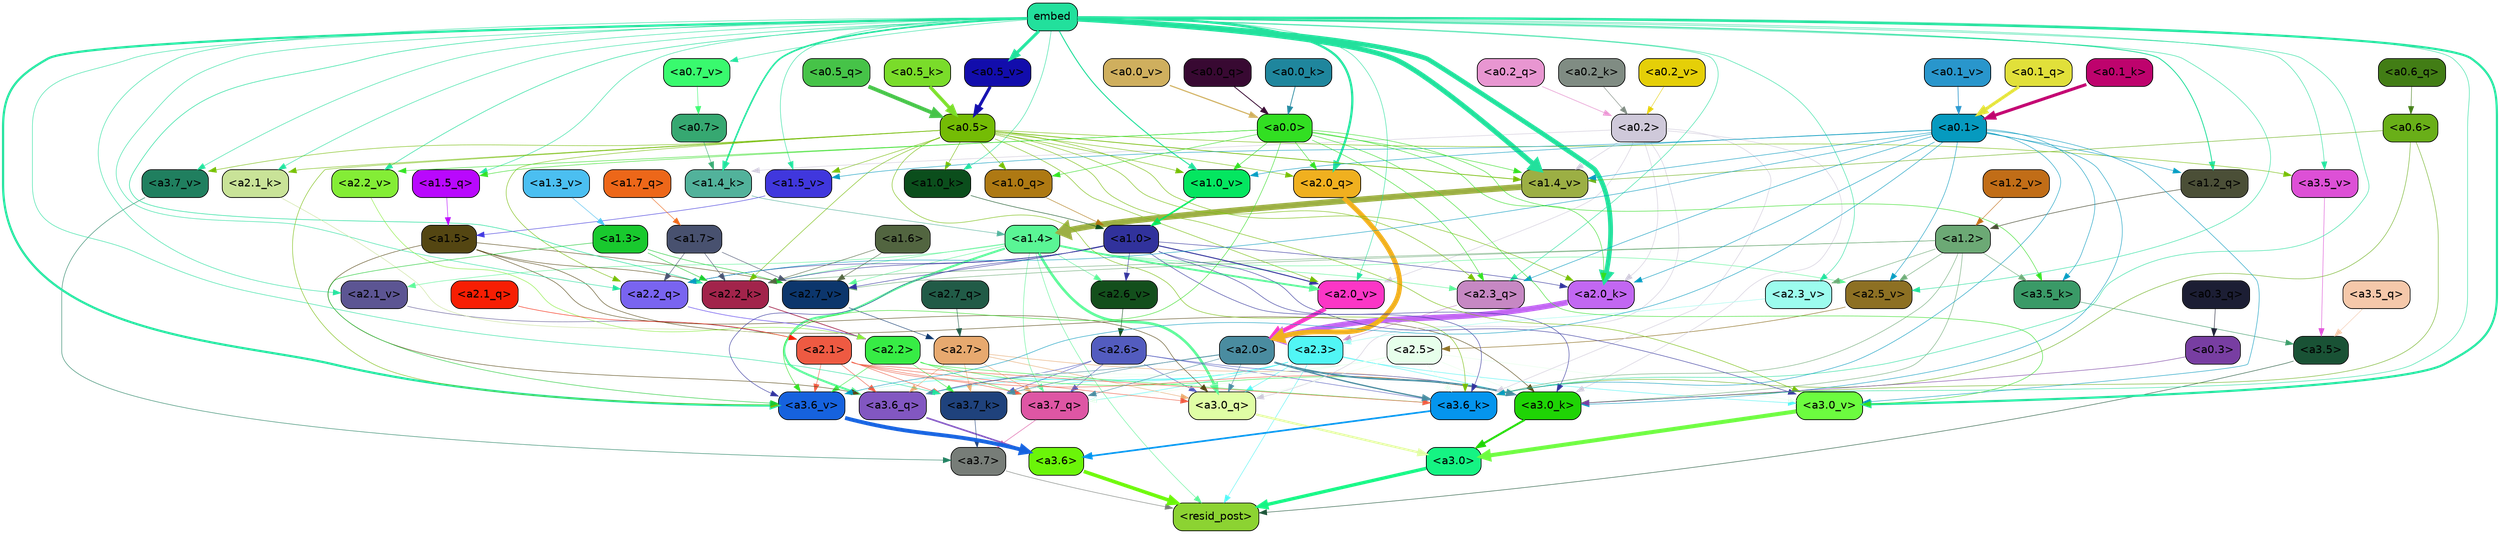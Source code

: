 strict digraph "" {
	graph [bgcolor=transparent,
		layout=dot,
		overlap=false,
		splines=true
	];
	"<a3.7>"	[color=black,
		fillcolor="#777d78",
		fontname=Helvetica,
		shape=box,
		style="filled, rounded"];
	"<resid_post>"	[color=black,
		fillcolor="#8cd332",
		fontname=Helvetica,
		shape=box,
		style="filled, rounded"];
	"<a3.7>" -> "<resid_post>"	[color="#777d78",
		penwidth=0.6];
	"<a3.6>"	[color=black,
		fillcolor="#6bf509",
		fontname=Helvetica,
		shape=box,
		style="filled, rounded"];
	"<a3.6>" -> "<resid_post>"	[color="#6bf509",
		penwidth=4.646730065345764];
	"<a3.5>"	[color=black,
		fillcolor="#195235",
		fontname=Helvetica,
		shape=box,
		style="filled, rounded"];
	"<a3.5>" -> "<resid_post>"	[color="#195235",
		penwidth=0.6];
	"<a3.0>"	[color=black,
		fillcolor="#15f483",
		fontname=Helvetica,
		shape=box,
		style="filled, rounded"];
	"<a3.0>" -> "<resid_post>"	[color="#15f483",
		penwidth=4.323132634162903];
	"<a2.3>"	[color=black,
		fillcolor="#51f6f5",
		fontname=Helvetica,
		shape=box,
		style="filled, rounded"];
	"<a2.3>" -> "<resid_post>"	[color="#51f6f5",
		penwidth=0.6];
	"<a3.7_q>"	[color=black,
		fillcolor="#de56a4",
		fontname=Helvetica,
		shape=box,
		style="filled, rounded"];
	"<a2.3>" -> "<a3.7_q>"	[color="#51f6f5",
		penwidth=0.6];
	"<a3.6_q>"	[color=black,
		fillcolor="#8257c1",
		fontname=Helvetica,
		shape=box,
		style="filled, rounded"];
	"<a2.3>" -> "<a3.6_q>"	[color="#51f6f5",
		penwidth=0.6];
	"<a3.0_q>"	[color=black,
		fillcolor="#e0fea5",
		fontname=Helvetica,
		shape=box,
		style="filled, rounded"];
	"<a2.3>" -> "<a3.0_q>"	[color="#51f6f5",
		penwidth=0.6];
	"<a3.7_k>"	[color=black,
		fillcolor="#1f427c",
		fontname=Helvetica,
		shape=box,
		style="filled, rounded"];
	"<a2.3>" -> "<a3.7_k>"	[color="#51f6f5",
		penwidth=0.6];
	"<a3.0_k>"	[color=black,
		fillcolor="#1fd405",
		fontname=Helvetica,
		shape=box,
		style="filled, rounded"];
	"<a2.3>" -> "<a3.0_k>"	[color="#51f6f5",
		penwidth=0.6];
	"<a3.6_v>"	[color=black,
		fillcolor="#1662de",
		fontname=Helvetica,
		shape=box,
		style="filled, rounded"];
	"<a2.3>" -> "<a3.6_v>"	[color="#51f6f5",
		penwidth=0.6];
	"<a3.0_v>"	[color=black,
		fillcolor="#6cfc3f",
		fontname=Helvetica,
		shape=box,
		style="filled, rounded"];
	"<a2.3>" -> "<a3.0_v>"	[color="#51f6f5",
		penwidth=0.6];
	"<a1.4>"	[color=black,
		fillcolor="#5af595",
		fontname=Helvetica,
		shape=box,
		style="filled, rounded"];
	"<a1.4>" -> "<resid_post>"	[color="#5af595",
		penwidth=0.6];
	"<a1.4>" -> "<a3.7_q>"	[color="#5af595",
		penwidth=0.6];
	"<a1.4>" -> "<a3.6_q>"	[color="#5af595",
		penwidth=2.700703263282776];
	"<a1.4>" -> "<a3.0_q>"	[color="#5af595",
		penwidth=3.34255850315094];
	"<a2.3_q>"	[color=black,
		fillcolor="#c688c3",
		fontname=Helvetica,
		shape=box,
		style="filled, rounded"];
	"<a1.4>" -> "<a2.3_q>"	[color="#5af595",
		penwidth=0.6];
	"<a2.2_k>"	[color=black,
		fillcolor="#a2244b",
		fontname=Helvetica,
		shape=box,
		style="filled, rounded"];
	"<a1.4>" -> "<a2.2_k>"	[color="#5af595",
		penwidth=0.6];
	"<a2.7_v>"	[color=black,
		fillcolor="#0c366c",
		fontname=Helvetica,
		shape=box,
		style="filled, rounded"];
	"<a1.4>" -> "<a2.7_v>"	[color="#5af595",
		penwidth=0.6];
	"<a2.6_v>"	[color=black,
		fillcolor="#134f1c",
		fontname=Helvetica,
		shape=box,
		style="filled, rounded"];
	"<a1.4>" -> "<a2.6_v>"	[color="#5af595",
		penwidth=0.6];
	"<a2.5_v>"	[color=black,
		fillcolor="#8d7023",
		fontname=Helvetica,
		shape=box,
		style="filled, rounded"];
	"<a1.4>" -> "<a2.5_v>"	[color="#5af595",
		penwidth=0.6];
	"<a2.1_v>"	[color=black,
		fillcolor="#5c5593",
		fontname=Helvetica,
		shape=box,
		style="filled, rounded"];
	"<a1.4>" -> "<a2.1_v>"	[color="#5af595",
		penwidth=0.6];
	"<a2.0_v>"	[color=black,
		fillcolor="#fb36c6",
		fontname=Helvetica,
		shape=box,
		style="filled, rounded"];
	"<a1.4>" -> "<a2.0_v>"	[color="#5af595",
		penwidth=2.387977123260498];
	"<a3.7_q>" -> "<a3.7>"	[color="#de56a4",
		penwidth=0.6];
	"<a3.6_q>" -> "<a3.6>"	[color="#8257c1",
		penwidth=2.03758105635643];
	"<a3.5_q>"	[color=black,
		fillcolor="#f5c8aa",
		fontname=Helvetica,
		shape=box,
		style="filled, rounded"];
	"<a3.5_q>" -> "<a3.5>"	[color="#f5c8aa",
		penwidth=0.6];
	"<a3.0_q>" -> "<a3.0>"	[color="#e0fea5",
		penwidth=2.8638100624084473];
	"<a3.7_k>" -> "<a3.7>"	[color="#1f427c",
		penwidth=0.6];
	"<a3.6_k>"	[color=black,
		fillcolor="#0595ee",
		fontname=Helvetica,
		shape=box,
		style="filled, rounded"];
	"<a3.6_k>" -> "<a3.6>"	[color="#0595ee",
		penwidth=2.174198240041733];
	"<a3.5_k>"	[color=black,
		fillcolor="#3a9a67",
		fontname=Helvetica,
		shape=box,
		style="filled, rounded"];
	"<a3.5_k>" -> "<a3.5>"	[color="#3a9a67",
		penwidth=0.6];
	"<a3.0_k>" -> "<a3.0>"	[color="#1fd405",
		penwidth=2.6274144649505615];
	"<a3.7_v>"	[color=black,
		fillcolor="#207f5f",
		fontname=Helvetica,
		shape=box,
		style="filled, rounded"];
	"<a3.7_v>" -> "<a3.7>"	[color="#207f5f",
		penwidth=0.6];
	"<a3.6_v>" -> "<a3.6>"	[color="#1662de",
		penwidth=5.002329230308533];
	"<a3.5_v>"	[color=black,
		fillcolor="#dd50d6",
		fontname=Helvetica,
		shape=box,
		style="filled, rounded"];
	"<a3.5_v>" -> "<a3.5>"	[color="#dd50d6",
		penwidth=0.6];
	"<a3.0_v>" -> "<a3.0>"	[color="#6cfc3f",
		penwidth=5.188832879066467];
	"<a2.7>"	[color=black,
		fillcolor="#e7a96f",
		fontname=Helvetica,
		shape=box,
		style="filled, rounded"];
	"<a2.7>" -> "<a3.7_q>"	[color="#e7a96f",
		penwidth=0.6];
	"<a2.7>" -> "<a3.6_q>"	[color="#e7a96f",
		penwidth=0.6];
	"<a2.7>" -> "<a3.0_q>"	[color="#e7a96f",
		penwidth=0.6];
	"<a2.7>" -> "<a3.7_k>"	[color="#e7a96f",
		penwidth=0.6];
	"<a2.7>" -> "<a3.0_k>"	[color="#e7a96f",
		penwidth=0.6];
	"<a2.6>"	[color=black,
		fillcolor="#535cbf",
		fontname=Helvetica,
		shape=box,
		style="filled, rounded"];
	"<a2.6>" -> "<a3.7_q>"	[color="#535cbf",
		penwidth=0.6];
	"<a2.6>" -> "<a3.6_q>"	[color="#535cbf",
		penwidth=0.6];
	"<a2.6>" -> "<a3.0_q>"	[color="#535cbf",
		penwidth=0.6];
	"<a2.6>" -> "<a3.7_k>"	[color="#535cbf",
		penwidth=0.6];
	"<a2.6>" -> "<a3.6_k>"	[color="#535cbf",
		penwidth=0.6];
	"<a2.6>" -> "<a3.0_k>"	[color="#535cbf",
		penwidth=0.6];
	"<a2.5>"	[color=black,
		fillcolor="#e7ffeb",
		fontname=Helvetica,
		shape=box,
		style="filled, rounded"];
	"<a2.5>" -> "<a3.7_q>"	[color="#e7ffeb",
		penwidth=0.6];
	"<a2.5>" -> "<a3.0_q>"	[color="#e7ffeb",
		penwidth=0.6];
	"<a2.5>" -> "<a3.7_k>"	[color="#e7ffeb",
		penwidth=0.6];
	"<a2.5>" -> "<a3.6_k>"	[color="#e7ffeb",
		penwidth=0.6];
	"<a2.5>" -> "<a3.0_k>"	[color="#e7ffeb",
		penwidth=0.6];
	"<a2.5>" -> "<a3.6_v>"	[color="#e7ffeb",
		penwidth=0.6];
	"<a2.5>" -> "<a3.0_v>"	[color="#e7ffeb",
		penwidth=0.6];
	"<a2.2>"	[color=black,
		fillcolor="#37ec45",
		fontname=Helvetica,
		shape=box,
		style="filled, rounded"];
	"<a2.2>" -> "<a3.7_q>"	[color="#37ec45",
		penwidth=0.6];
	"<a2.2>" -> "<a3.7_k>"	[color="#37ec45",
		penwidth=0.6];
	"<a2.2>" -> "<a3.6_k>"	[color="#37ec45",
		penwidth=0.6];
	"<a2.2>" -> "<a3.0_k>"	[color="#37ec45",
		penwidth=0.6];
	"<a2.2>" -> "<a3.6_v>"	[color="#37ec45",
		penwidth=0.6];
	"<a2.1>"	[color=black,
		fillcolor="#ee5a42",
		fontname=Helvetica,
		shape=box,
		style="filled, rounded"];
	"<a2.1>" -> "<a3.7_q>"	[color="#ee5a42",
		penwidth=0.6];
	"<a2.1>" -> "<a3.6_q>"	[color="#ee5a42",
		penwidth=0.6];
	"<a2.1>" -> "<a3.0_q>"	[color="#ee5a42",
		penwidth=0.6];
	"<a2.1>" -> "<a3.7_k>"	[color="#ee5a42",
		penwidth=0.6];
	"<a2.1>" -> "<a3.6_k>"	[color="#ee5a42",
		penwidth=0.6];
	"<a2.1>" -> "<a3.0_k>"	[color="#ee5a42",
		penwidth=0.6];
	"<a2.1>" -> "<a3.6_v>"	[color="#ee5a42",
		penwidth=0.6];
	"<a2.0>"	[color=black,
		fillcolor="#4a8ca0",
		fontname=Helvetica,
		shape=box,
		style="filled, rounded"];
	"<a2.0>" -> "<a3.7_q>"	[color="#4a8ca0",
		penwidth=0.6];
	"<a2.0>" -> "<a3.6_q>"	[color="#4a8ca0",
		penwidth=0.6];
	"<a2.0>" -> "<a3.0_q>"	[color="#4a8ca0",
		penwidth=0.6];
	"<a2.0>" -> "<a3.7_k>"	[color="#4a8ca0",
		penwidth=0.6];
	"<a2.0>" -> "<a3.6_k>"	[color="#4a8ca0",
		penwidth=1.6454488784074783];
	"<a2.0>" -> "<a3.0_k>"	[color="#4a8ca0",
		penwidth=2.2218968719244003];
	"<a1.5>"	[color=black,
		fillcolor="#544612",
		fontname=Helvetica,
		shape=box,
		style="filled, rounded"];
	"<a1.5>" -> "<a3.6_q>"	[color="#544612",
		penwidth=0.6];
	"<a1.5>" -> "<a3.0_q>"	[color="#544612",
		penwidth=0.6];
	"<a1.5>" -> "<a3.0_k>"	[color="#544612",
		penwidth=0.6];
	"<a1.5>" -> "<a2.2_k>"	[color="#544612",
		penwidth=0.6];
	"<a1.5>" -> "<a2.7_v>"	[color="#544612",
		penwidth=0.6];
	"<a0.2>"	[color=black,
		fillcolor="#cfc9da",
		fontname=Helvetica,
		shape=box,
		style="filled, rounded"];
	"<a0.2>" -> "<a3.0_q>"	[color="#cfc9da",
		penwidth=0.6];
	"<a0.2>" -> "<a3.6_k>"	[color="#cfc9da",
		penwidth=0.6];
	"<a0.2>" -> "<a3.0_k>"	[color="#cfc9da",
		penwidth=0.6];
	"<a2.0_k>"	[color=black,
		fillcolor="#c267f2",
		fontname=Helvetica,
		shape=box,
		style="filled, rounded"];
	"<a0.2>" -> "<a2.0_k>"	[color="#cfc9da",
		penwidth=0.6];
	"<a0.2>" -> "<a2.0_v>"	[color="#cfc9da",
		penwidth=0.6];
	"<a1.4_k>"	[color=black,
		fillcolor="#52b29b",
		fontname=Helvetica,
		shape=box,
		style="filled, rounded"];
	"<a0.2>" -> "<a1.4_k>"	[color="#cfc9da",
		penwidth=0.6];
	"<a1.4_v>"	[color=black,
		fillcolor="#9caf44",
		fontname=Helvetica,
		shape=box,
		style="filled, rounded"];
	"<a0.2>" -> "<a1.4_v>"	[color="#cfc9da",
		penwidth=0.6];
	embed	[color=black,
		fillcolor="#22e09c",
		fontname=Helvetica,
		shape=box,
		style="filled, rounded"];
	embed -> "<a3.7_k>"	[color="#22e09c",
		penwidth=0.6];
	embed -> "<a3.6_k>"	[color="#22e09c",
		penwidth=0.6];
	embed -> "<a3.0_k>"	[color="#22e09c",
		penwidth=0.6];
	embed -> "<a3.7_v>"	[color="#22e09c",
		penwidth=0.6];
	embed -> "<a3.6_v>"	[color="#22e09c",
		penwidth=2.8301228284835815];
	embed -> "<a3.5_v>"	[color="#22e09c",
		penwidth=0.6];
	embed -> "<a3.0_v>"	[color="#22e09c",
		penwidth=2.7660785913467407];
	embed -> "<a2.3_q>"	[color="#22e09c",
		penwidth=0.6];
	"<a2.2_q>"	[color=black,
		fillcolor="#7964f0",
		fontname=Helvetica,
		shape=box,
		style="filled, rounded"];
	embed -> "<a2.2_q>"	[color="#22e09c",
		penwidth=0.6];
	"<a2.0_q>"	[color=black,
		fillcolor="#f0b01f",
		fontname=Helvetica,
		shape=box,
		style="filled, rounded"];
	embed -> "<a2.0_q>"	[color="#22e09c",
		penwidth=2.918822765350342];
	embed -> "<a2.2_k>"	[color="#22e09c",
		penwidth=0.7099294662475586];
	"<a2.1_k>"	[color=black,
		fillcolor="#c9e398",
		fontname=Helvetica,
		shape=box,
		style="filled, rounded"];
	embed -> "<a2.1_k>"	[color="#22e09c",
		penwidth=0.6];
	embed -> "<a2.0_k>"	[color="#22e09c",
		penwidth=6.075345039367676];
	embed -> "<a2.5_v>"	[color="#22e09c",
		penwidth=0.6];
	"<a2.3_v>"	[color=black,
		fillcolor="#9cfcee",
		fontname=Helvetica,
		shape=box,
		style="filled, rounded"];
	embed -> "<a2.3_v>"	[color="#22e09c",
		penwidth=0.6];
	"<a2.2_v>"	[color=black,
		fillcolor="#84ed36",
		fontname=Helvetica,
		shape=box,
		style="filled, rounded"];
	embed -> "<a2.2_v>"	[color="#22e09c",
		penwidth=0.6909599304199219];
	embed -> "<a2.1_v>"	[color="#22e09c",
		penwidth=0.6];
	embed -> "<a2.0_v>"	[color="#22e09c",
		penwidth=0.6];
	"<a1.5_q>"	[color=black,
		fillcolor="#b908fd",
		fontname=Helvetica,
		shape=box,
		style="filled, rounded"];
	embed -> "<a1.5_q>"	[color="#22e09c",
		penwidth=0.6];
	"<a1.2_q>"	[color=black,
		fillcolor="#4b4f37",
		fontname=Helvetica,
		shape=box,
		style="filled, rounded"];
	embed -> "<a1.2_q>"	[color="#22e09c",
		penwidth=1.1075286865234375];
	embed -> "<a1.4_k>"	[color="#22e09c",
		penwidth=2.043105125427246];
	"<a1.0_k>"	[color=black,
		fillcolor="#0b4e1c",
		fontname=Helvetica,
		shape=box,
		style="filled, rounded"];
	embed -> "<a1.0_k>"	[color="#22e09c",
		penwidth=0.6];
	"<a1.5_v>"	[color=black,
		fillcolor="#4037dd",
		fontname=Helvetica,
		shape=box,
		style="filled, rounded"];
	embed -> "<a1.5_v>"	[color="#22e09c",
		penwidth=0.6];
	embed -> "<a1.4_v>"	[color="#22e09c",
		penwidth=6.46385931968689];
	"<a1.0_v>"	[color=black,
		fillcolor="#04e660",
		fontname=Helvetica,
		shape=box,
		style="filled, rounded"];
	embed -> "<a1.0_v>"	[color="#22e09c",
		penwidth=1.273291826248169];
	"<a0.7_v>"	[color=black,
		fillcolor="#39fa6e",
		fontname=Helvetica,
		shape=box,
		style="filled, rounded"];
	embed -> "<a0.7_v>"	[color="#22e09c",
		penwidth=0.6];
	"<a0.5_v>"	[color=black,
		fillcolor="#120dac",
		fontname=Helvetica,
		shape=box,
		style="filled, rounded"];
	embed -> "<a0.5_v>"	[color="#22e09c",
		penwidth=3.920696496963501];
	"<a1.2>"	[color=black,
		fillcolor="#6ca975",
		fontname=Helvetica,
		shape=box,
		style="filled, rounded"];
	"<a1.2>" -> "<a3.6_k>"	[color="#6ca975",
		penwidth=0.6];
	"<a1.2>" -> "<a3.5_k>"	[color="#6ca975",
		penwidth=0.6];
	"<a1.2>" -> "<a3.0_k>"	[color="#6ca975",
		penwidth=0.6];
	"<a1.2>" -> "<a2.2_k>"	[color="#6ca975",
		penwidth=0.6];
	"<a1.2>" -> "<a2.7_v>"	[color="#6ca975",
		penwidth=0.6];
	"<a1.2>" -> "<a2.5_v>"	[color="#6ca975",
		penwidth=0.6];
	"<a1.2>" -> "<a2.3_v>"	[color="#6ca975",
		penwidth=0.6];
	"<a1.0>"	[color=black,
		fillcolor="#31329c",
		fontname=Helvetica,
		shape=box,
		style="filled, rounded"];
	"<a1.0>" -> "<a3.6_k>"	[color="#31329c",
		penwidth=0.6];
	"<a1.0>" -> "<a3.0_k>"	[color="#31329c",
		penwidth=0.6];
	"<a1.0>" -> "<a3.6_v>"	[color="#31329c",
		penwidth=0.6];
	"<a1.0>" -> "<a3.0_v>"	[color="#31329c",
		penwidth=0.6];
	"<a1.0>" -> "<a2.2_q>"	[color="#31329c",
		penwidth=0.6];
	"<a1.0>" -> "<a2.2_k>"	[color="#31329c",
		penwidth=0.6];
	"<a1.0>" -> "<a2.0_k>"	[color="#31329c",
		penwidth=0.6];
	"<a1.0>" -> "<a2.7_v>"	[color="#31329c",
		penwidth=0.6];
	"<a1.0>" -> "<a2.6_v>"	[color="#31329c",
		penwidth=0.6];
	"<a1.0>" -> "<a2.0_v>"	[color="#31329c",
		penwidth=1.2435333728790283];
	"<a0.6>"	[color=black,
		fillcolor="#69af18",
		fontname=Helvetica,
		shape=box,
		style="filled, rounded"];
	"<a0.6>" -> "<a3.6_k>"	[color="#69af18",
		penwidth=0.6];
	"<a0.6>" -> "<a3.0_k>"	[color="#69af18",
		penwidth=0.6];
	"<a0.6>" -> "<a1.4_v>"	[color="#69af18",
		penwidth=0.6];
	"<a0.5>"	[color=black,
		fillcolor="#74bc05",
		fontname=Helvetica,
		shape=box,
		style="filled, rounded"];
	"<a0.5>" -> "<a3.6_k>"	[color="#74bc05",
		penwidth=0.6];
	"<a0.5>" -> "<a3.7_v>"	[color="#74bc05",
		penwidth=0.6];
	"<a0.5>" -> "<a3.6_v>"	[color="#74bc05",
		penwidth=0.6];
	"<a0.5>" -> "<a3.5_v>"	[color="#74bc05",
		penwidth=0.6];
	"<a0.5>" -> "<a3.0_v>"	[color="#74bc05",
		penwidth=0.6124261617660522];
	"<a0.5>" -> "<a2.3_q>"	[color="#74bc05",
		penwidth=0.6];
	"<a0.5>" -> "<a2.2_q>"	[color="#74bc05",
		penwidth=0.6];
	"<a0.5>" -> "<a2.0_q>"	[color="#74bc05",
		penwidth=0.6];
	"<a0.5>" -> "<a2.2_k>"	[color="#74bc05",
		penwidth=0.6];
	"<a0.5>" -> "<a2.1_k>"	[color="#74bc05",
		penwidth=0.6];
	"<a0.5>" -> "<a2.0_k>"	[color="#74bc05",
		penwidth=0.6112704277038574];
	"<a0.5>" -> "<a2.0_v>"	[color="#74bc05",
		penwidth=0.6];
	"<a1.0_q>"	[color=black,
		fillcolor="#ae7913",
		fontname=Helvetica,
		shape=box,
		style="filled, rounded"];
	"<a0.5>" -> "<a1.0_q>"	[color="#74bc05",
		penwidth=0.6];
	"<a0.5>" -> "<a1.0_k>"	[color="#74bc05",
		penwidth=0.6];
	"<a0.5>" -> "<a1.5_v>"	[color="#74bc05",
		penwidth=0.6];
	"<a0.5>" -> "<a1.4_v>"	[color="#74bc05",
		penwidth=0.9145197868347168];
	"<a0.5>" -> "<a1.0_v>"	[color="#74bc05",
		penwidth=0.6];
	"<a0.1>"	[color=black,
		fillcolor="#069abf",
		fontname=Helvetica,
		shape=box,
		style="filled, rounded"];
	"<a0.1>" -> "<a3.6_k>"	[color="#069abf",
		penwidth=0.6];
	"<a0.1>" -> "<a3.5_k>"	[color="#069abf",
		penwidth=0.6];
	"<a0.1>" -> "<a3.0_k>"	[color="#069abf",
		penwidth=0.6];
	"<a0.1>" -> "<a3.6_v>"	[color="#069abf",
		penwidth=0.6];
	"<a0.1>" -> "<a3.0_v>"	[color="#069abf",
		penwidth=0.6];
	"<a0.1>" -> "<a2.3_q>"	[color="#069abf",
		penwidth=0.6];
	"<a0.1>" -> "<a2.2_q>"	[color="#069abf",
		penwidth=0.6];
	"<a0.1>" -> "<a2.0_k>"	[color="#069abf",
		penwidth=0.6];
	"<a0.1>" -> "<a2.5_v>"	[color="#069abf",
		penwidth=0.6];
	"<a0.1>" -> "<a1.2_q>"	[color="#069abf",
		penwidth=0.6];
	"<a0.1>" -> "<a1.5_v>"	[color="#069abf",
		penwidth=0.6];
	"<a0.1>" -> "<a1.4_v>"	[color="#069abf",
		penwidth=0.6];
	"<a0.1>" -> "<a1.0_v>"	[color="#069abf",
		penwidth=0.6];
	"<a0.0>"	[color=black,
		fillcolor="#32df22",
		fontname=Helvetica,
		shape=box,
		style="filled, rounded"];
	"<a0.0>" -> "<a3.5_k>"	[color="#32df22",
		penwidth=0.6];
	"<a0.0>" -> "<a3.6_v>"	[color="#32df22",
		penwidth=0.6];
	"<a0.0>" -> "<a3.0_v>"	[color="#32df22",
		penwidth=0.6];
	"<a0.0>" -> "<a2.3_q>"	[color="#32df22",
		penwidth=0.6];
	"<a0.0>" -> "<a2.0_q>"	[color="#32df22",
		penwidth=0.6];
	"<a0.0>" -> "<a2.0_k>"	[color="#32df22",
		penwidth=0.6];
	"<a0.0>" -> "<a2.2_v>"	[color="#32df22",
		penwidth=0.6];
	"<a0.0>" -> "<a1.5_q>"	[color="#32df22",
		penwidth=0.6];
	"<a0.0>" -> "<a1.0_q>"	[color="#32df22",
		penwidth=0.6];
	"<a0.0>" -> "<a1.4_v>"	[color="#32df22",
		penwidth=0.6];
	"<a0.0>" -> "<a1.0_v>"	[color="#32df22",
		penwidth=0.6];
	"<a0.3>"	[color=black,
		fillcolor="#783ea2",
		fontname=Helvetica,
		shape=box,
		style="filled, rounded"];
	"<a0.3>" -> "<a3.0_k>"	[color="#783ea2",
		penwidth=0.6];
	"<a1.3>"	[color=black,
		fillcolor="#19c92e",
		fontname=Helvetica,
		shape=box,
		style="filled, rounded"];
	"<a1.3>" -> "<a3.6_v>"	[color="#19c92e",
		penwidth=0.6];
	"<a1.3>" -> "<a2.2_k>"	[color="#19c92e",
		penwidth=0.6];
	"<a1.3>" -> "<a2.7_v>"	[color="#19c92e",
		penwidth=0.6];
	"<a2.7_q>"	[color=black,
		fillcolor="#215b47",
		fontname=Helvetica,
		shape=box,
		style="filled, rounded"];
	"<a2.7_q>" -> "<a2.7>"	[color="#215b47",
		penwidth=0.6];
	"<a2.3_q>" -> "<a2.3>"	[color="#c688c3",
		penwidth=0.6];
	"<a2.2_q>" -> "<a2.2>"	[color="#7964f0",
		penwidth=0.8114519119262695];
	"<a2.1_q>"	[color=black,
		fillcolor="#f71e03",
		fontname=Helvetica,
		shape=box,
		style="filled, rounded"];
	"<a2.1_q>" -> "<a2.1>"	[color="#f71e03",
		penwidth=0.6];
	"<a2.0_q>" -> "<a2.0>"	[color="#f0b01f",
		penwidth=6.2323237657547];
	"<a2.2_k>" -> "<a2.2>"	[color="#a2244b",
		penwidth=0.9331893920898438];
	"<a2.1_k>" -> "<a2.1>"	[color="#c9e398",
		penwidth=0.6];
	"<a2.0_k>" -> "<a2.0>"	[color="#c267f2",
		penwidth=7.158664226531982];
	"<a2.7_v>" -> "<a2.7>"	[color="#0c366c",
		penwidth=0.6];
	"<a2.6_v>" -> "<a2.6>"	[color="#134f1c",
		penwidth=0.6];
	"<a2.5_v>" -> "<a2.5>"	[color="#8d7023",
		penwidth=0.6657319068908691];
	"<a2.3_v>" -> "<a2.3>"	[color="#9cfcee",
		penwidth=0.6];
	"<a2.2_v>" -> "<a2.2>"	[color="#84ed36",
		penwidth=0.6];
	"<a2.1_v>" -> "<a2.1>"	[color="#5c5593",
		penwidth=0.6];
	"<a2.0_v>" -> "<a2.0>"	[color="#fb36c6",
		penwidth=5.380099236965179];
	"<a1.7>"	[color=black,
		fillcolor="#48516f",
		fontname=Helvetica,
		shape=box,
		style="filled, rounded"];
	"<a1.7>" -> "<a2.2_q>"	[color="#48516f",
		penwidth=0.6];
	"<a1.7>" -> "<a2.2_k>"	[color="#48516f",
		penwidth=0.6];
	"<a1.7>" -> "<a2.7_v>"	[color="#48516f",
		penwidth=0.6];
	"<a1.6>"	[color=black,
		fillcolor="#526540",
		fontname=Helvetica,
		shape=box,
		style="filled, rounded"];
	"<a1.6>" -> "<a2.2_k>"	[color="#526540",
		penwidth=0.6];
	"<a1.6>" -> "<a2.7_v>"	[color="#526540",
		penwidth=0.6];
	"<a1.7_q>"	[color=black,
		fillcolor="#ed6719",
		fontname=Helvetica,
		shape=box,
		style="filled, rounded"];
	"<a1.7_q>" -> "<a1.7>"	[color="#ed6719",
		penwidth=0.6];
	"<a1.5_q>" -> "<a1.5>"	[color="#b908fd",
		penwidth=0.6];
	"<a1.2_q>" -> "<a1.2>"	[color="#4b4f37",
		penwidth=0.6965713500976562];
	"<a1.0_q>" -> "<a1.0>"	[color="#ae7913",
		penwidth=0.6];
	"<a1.4_k>" -> "<a1.4>"	[color="#52b29b",
		penwidth=0.6];
	"<a1.0_k>" -> "<a1.0>"	[color="#0b4e1c",
		penwidth=0.6];
	"<a1.5_v>" -> "<a1.5>"	[color="#4037dd",
		penwidth=0.6];
	"<a1.4_v>" -> "<a1.4>"	[color="#9caf44",
		penwidth=7.649995803833008];
	"<a1.3_v>"	[color=black,
		fillcolor="#4bbff1",
		fontname=Helvetica,
		shape=box,
		style="filled, rounded"];
	"<a1.3_v>" -> "<a1.3>"	[color="#4bbff1",
		penwidth=0.6];
	"<a1.2_v>"	[color=black,
		fillcolor="#c16d17",
		fontname=Helvetica,
		shape=box,
		style="filled, rounded"];
	"<a1.2_v>" -> "<a1.2>"	[color="#c16d17",
		penwidth=0.6];
	"<a1.0_v>" -> "<a1.0>"	[color="#04e660",
		penwidth=2.050852060317993];
	"<a0.7>"	[color=black,
		fillcolor="#36a871",
		fontname=Helvetica,
		shape=box,
		style="filled, rounded"];
	"<a0.7>" -> "<a1.4_k>"	[color="#36a871",
		penwidth=0.6];
	"<a0.6_q>"	[color=black,
		fillcolor="#427d15",
		fontname=Helvetica,
		shape=box,
		style="filled, rounded"];
	"<a0.6_q>" -> "<a0.6>"	[color="#427d15",
		penwidth=0.6];
	"<a0.5_q>"	[color=black,
		fillcolor="#46c348",
		fontname=Helvetica,
		shape=box,
		style="filled, rounded"];
	"<a0.5_q>" -> "<a0.5>"	[color="#46c348",
		penwidth=4.9415271282196045];
	"<a0.3_q>"	[color=black,
		fillcolor="#1c1e34",
		fontname=Helvetica,
		shape=box,
		style="filled, rounded"];
	"<a0.3_q>" -> "<a0.3>"	[color="#1c1e34",
		penwidth=0.6];
	"<a0.2_q>"	[color=black,
		fillcolor="#e896d1",
		fontname=Helvetica,
		shape=box,
		style="filled, rounded"];
	"<a0.2_q>" -> "<a0.2>"	[color="#e896d1",
		penwidth=0.7393593788146973];
	"<a0.1_q>"	[color=black,
		fillcolor="#e1e03a",
		fontname=Helvetica,
		shape=box,
		style="filled, rounded"];
	"<a0.1_q>" -> "<a0.1>"	[color="#e1e03a",
		penwidth=4.0437469482421875];
	"<a0.0_q>"	[color=black,
		fillcolor="#380932",
		fontname=Helvetica,
		shape=box,
		style="filled, rounded"];
	"<a0.0_q>" -> "<a0.0>"	[color="#380932",
		penwidth=1.0526800155639648];
	"<a0.5_k>"	[color=black,
		fillcolor="#7adc2a",
		fontname=Helvetica,
		shape=box,
		style="filled, rounded"];
	"<a0.5_k>" -> "<a0.5>"	[color="#7adc2a",
		penwidth=4.382697105407715];
	"<a0.2_k>"	[color=black,
		fillcolor="#808c83",
		fontname=Helvetica,
		shape=box,
		style="filled, rounded"];
	"<a0.2_k>" -> "<a0.2>"	[color="#808c83",
		penwidth=0.6394491195678711];
	"<a0.1_k>"	[color=black,
		fillcolor="#be036d",
		fontname=Helvetica,
		shape=box,
		style="filled, rounded"];
	"<a0.1_k>" -> "<a0.1>"	[color="#be036d",
		penwidth=3.9428932666778564];
	"<a0.0_k>"	[color=black,
		fillcolor="#1f869d",
		fontname=Helvetica,
		shape=box,
		style="filled, rounded"];
	"<a0.0_k>" -> "<a0.0>"	[color="#1f869d",
		penwidth=0.9280776977539062];
	"<a0.7_v>" -> "<a0.7>"	[color="#39fa6e",
		penwidth=0.6];
	"<a0.5_v>" -> "<a0.5>"	[color="#120dac",
		penwidth=3.8846328258514404];
	"<a0.2_v>"	[color=black,
		fillcolor="#e5cf08",
		fontname=Helvetica,
		shape=box,
		style="filled, rounded"];
	"<a0.2_v>" -> "<a0.2>"	[color="#e5cf08",
		penwidth=0.6];
	"<a0.1_v>"	[color=black,
		fillcolor="#2996cc",
		fontname=Helvetica,
		shape=box,
		style="filled, rounded"];
	"<a0.1_v>" -> "<a0.1>"	[color="#2996cc",
		penwidth=0.8284716606140137];
	"<a0.0_v>"	[color=black,
		fillcolor="#cfaf5e",
		fontname=Helvetica,
		shape=box,
		style="filled, rounded"];
	"<a0.0_v>" -> "<a0.0>"	[color="#cfaf5e",
		penwidth=1.44976806640625];
}
